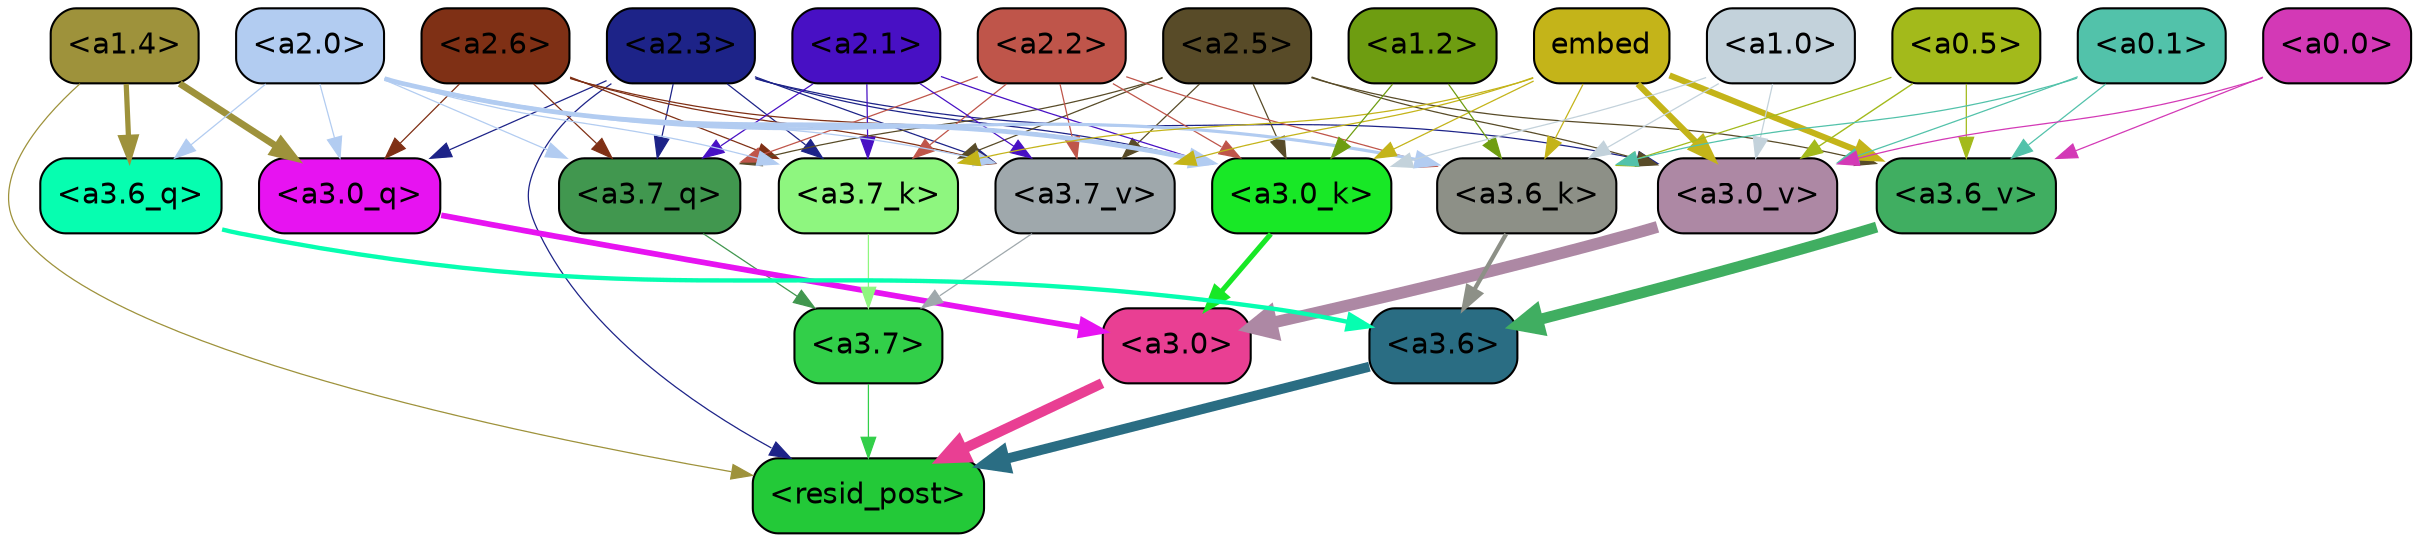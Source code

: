 strict digraph "" {
	graph [bgcolor=transparent,
		layout=dot,
		overlap=false,
		splines=true
	];
	"<a3.7>"	[color=black,
		fillcolor="#32cf49",
		fontname=Helvetica,
		shape=box,
		style="filled, rounded"];
	"<resid_post>"	[color=black,
		fillcolor="#23c938",
		fontname=Helvetica,
		shape=box,
		style="filled, rounded"];
	"<a3.7>" -> "<resid_post>"	[color="#32cf49",
		penwidth=0.6];
	"<a3.6>"	[color=black,
		fillcolor="#2a6d83",
		fontname=Helvetica,
		shape=box,
		style="filled, rounded"];
	"<a3.6>" -> "<resid_post>"	[color="#2a6d83",
		penwidth=4.753257989883423];
	"<a3.0>"	[color=black,
		fillcolor="#e93f93",
		fontname=Helvetica,
		shape=box,
		style="filled, rounded"];
	"<a3.0>" -> "<resid_post>"	[color="#e93f93",
		penwidth=4.90053927898407];
	"<a2.3>"	[color=black,
		fillcolor="#1d2388",
		fontname=Helvetica,
		shape=box,
		style="filled, rounded"];
	"<a2.3>" -> "<resid_post>"	[color="#1d2388",
		penwidth=0.6];
	"<a3.7_q>"	[color=black,
		fillcolor="#41974f",
		fontname=Helvetica,
		shape=box,
		style="filled, rounded"];
	"<a2.3>" -> "<a3.7_q>"	[color="#1d2388",
		penwidth=0.6];
	"<a3.0_q>"	[color=black,
		fillcolor="#e713f1",
		fontname=Helvetica,
		shape=box,
		style="filled, rounded"];
	"<a2.3>" -> "<a3.0_q>"	[color="#1d2388",
		penwidth=0.6];
	"<a3.7_k>"	[color=black,
		fillcolor="#8ef67f",
		fontname=Helvetica,
		shape=box,
		style="filled, rounded"];
	"<a2.3>" -> "<a3.7_k>"	[color="#1d2388",
		penwidth=0.6];
	"<a3.0_k>"	[color=black,
		fillcolor="#18e826",
		fontname=Helvetica,
		shape=box,
		style="filled, rounded"];
	"<a2.3>" -> "<a3.0_k>"	[color="#1d2388",
		penwidth=0.6];
	"<a3.7_v>"	[color=black,
		fillcolor="#9fa8ac",
		fontname=Helvetica,
		shape=box,
		style="filled, rounded"];
	"<a2.3>" -> "<a3.7_v>"	[color="#1d2388",
		penwidth=0.6];
	"<a3.0_v>"	[color=black,
		fillcolor="#ad88a4",
		fontname=Helvetica,
		shape=box,
		style="filled, rounded"];
	"<a2.3>" -> "<a3.0_v>"	[color="#1d2388",
		penwidth=0.6];
	"<a1.4>"	[color=black,
		fillcolor="#9e923b",
		fontname=Helvetica,
		shape=box,
		style="filled, rounded"];
	"<a1.4>" -> "<resid_post>"	[color="#9e923b",
		penwidth=0.6];
	"<a3.6_q>"	[color=black,
		fillcolor="#06feb0",
		fontname=Helvetica,
		shape=box,
		style="filled, rounded"];
	"<a1.4>" -> "<a3.6_q>"	[color="#9e923b",
		penwidth=2.5149343013763428];
	"<a1.4>" -> "<a3.0_q>"	[color="#9e923b",
		penwidth=3.2760138511657715];
	"<a3.7_q>" -> "<a3.7>"	[color="#41974f",
		penwidth=0.6];
	"<a3.6_q>" -> "<a3.6>"	[color="#06feb0",
		penwidth=2.091020345687866];
	"<a3.0_q>" -> "<a3.0>"	[color="#e713f1",
		penwidth=2.7421876192092896];
	"<a3.7_k>" -> "<a3.7>"	[color="#8ef67f",
		penwidth=0.6];
	"<a3.6_k>"	[color=black,
		fillcolor="#8d9087",
		fontname=Helvetica,
		shape=box,
		style="filled, rounded"];
	"<a3.6_k>" -> "<a3.6>"	[color="#8d9087",
		penwidth=2.048597991466522];
	"<a3.0_k>" -> "<a3.0>"	[color="#18e826",
		penwidth=2.476402521133423];
	"<a3.7_v>" -> "<a3.7>"	[color="#9fa8ac",
		penwidth=0.6];
	"<a3.6_v>"	[color=black,
		fillcolor="#40ae61",
		fontname=Helvetica,
		shape=box,
		style="filled, rounded"];
	"<a3.6_v>" -> "<a3.6>"	[color="#40ae61",
		penwidth=5.2550448179244995];
	"<a3.0_v>" -> "<a3.0>"	[color="#ad88a4",
		penwidth=5.652270674705505];
	"<a2.6>"	[color=black,
		fillcolor="#7f3015",
		fontname=Helvetica,
		shape=box,
		style="filled, rounded"];
	"<a2.6>" -> "<a3.7_q>"	[color="#7f3015",
		penwidth=0.6];
	"<a2.6>" -> "<a3.0_q>"	[color="#7f3015",
		penwidth=0.6];
	"<a2.6>" -> "<a3.7_k>"	[color="#7f3015",
		penwidth=0.6];
	"<a2.6>" -> "<a3.0_k>"	[color="#7f3015",
		penwidth=0.6];
	"<a2.6>" -> "<a3.7_v>"	[color="#7f3015",
		penwidth=0.6];
	"<a2.5>"	[color=black,
		fillcolor="#584b28",
		fontname=Helvetica,
		shape=box,
		style="filled, rounded"];
	"<a2.5>" -> "<a3.7_q>"	[color="#584b28",
		penwidth=0.6];
	"<a2.5>" -> "<a3.7_k>"	[color="#584b28",
		penwidth=0.6];
	"<a2.5>" -> "<a3.0_k>"	[color="#584b28",
		penwidth=0.6];
	"<a2.5>" -> "<a3.7_v>"	[color="#584b28",
		penwidth=0.6];
	"<a2.5>" -> "<a3.6_v>"	[color="#584b28",
		penwidth=0.6];
	"<a2.5>" -> "<a3.0_v>"	[color="#584b28",
		penwidth=0.6];
	"<a2.2>"	[color=black,
		fillcolor="#bf554a",
		fontname=Helvetica,
		shape=box,
		style="filled, rounded"];
	"<a2.2>" -> "<a3.7_q>"	[color="#bf554a",
		penwidth=0.6];
	"<a2.2>" -> "<a3.7_k>"	[color="#bf554a",
		penwidth=0.6];
	"<a2.2>" -> "<a3.6_k>"	[color="#bf554a",
		penwidth=0.6];
	"<a2.2>" -> "<a3.0_k>"	[color="#bf554a",
		penwidth=0.6];
	"<a2.2>" -> "<a3.7_v>"	[color="#bf554a",
		penwidth=0.6];
	"<a2.1>"	[color=black,
		fillcolor="#4810c4",
		fontname=Helvetica,
		shape=box,
		style="filled, rounded"];
	"<a2.1>" -> "<a3.7_q>"	[color="#4810c4",
		penwidth=0.6];
	"<a2.1>" -> "<a3.7_k>"	[color="#4810c4",
		penwidth=0.6];
	"<a2.1>" -> "<a3.0_k>"	[color="#4810c4",
		penwidth=0.6];
	"<a2.1>" -> "<a3.7_v>"	[color="#4810c4",
		penwidth=0.6];
	"<a2.0>"	[color=black,
		fillcolor="#b2ccf1",
		fontname=Helvetica,
		shape=box,
		style="filled, rounded"];
	"<a2.0>" -> "<a3.7_q>"	[color="#b2ccf1",
		penwidth=0.6];
	"<a2.0>" -> "<a3.6_q>"	[color="#b2ccf1",
		penwidth=0.6];
	"<a2.0>" -> "<a3.0_q>"	[color="#b2ccf1",
		penwidth=0.6];
	"<a2.0>" -> "<a3.7_k>"	[color="#b2ccf1",
		penwidth=0.6];
	"<a2.0>" -> "<a3.6_k>"	[color="#b2ccf1",
		penwidth=1.5290023684501648];
	"<a2.0>" -> "<a3.0_k>"	[color="#b2ccf1",
		penwidth=2.2635570764541626];
	"<a2.0>" -> "<a3.7_v>"	[color="#b2ccf1",
		penwidth=0.6];
	embed	[color=black,
		fillcolor="#c4b419",
		fontname=Helvetica,
		shape=box,
		style="filled, rounded"];
	embed -> "<a3.7_k>"	[color="#c4b419",
		penwidth=0.6];
	embed -> "<a3.6_k>"	[color="#c4b419",
		penwidth=0.6];
	embed -> "<a3.0_k>"	[color="#c4b419",
		penwidth=0.6];
	embed -> "<a3.7_v>"	[color="#c4b419",
		penwidth=0.6];
	embed -> "<a3.6_v>"	[color="#c4b419",
		penwidth=2.9556376338005066];
	embed -> "<a3.0_v>"	[color="#c4b419",
		penwidth=2.972973108291626];
	"<a1.2>"	[color=black,
		fillcolor="#6e9d11",
		fontname=Helvetica,
		shape=box,
		style="filled, rounded"];
	"<a1.2>" -> "<a3.6_k>"	[color="#6e9d11",
		penwidth=0.6];
	"<a1.2>" -> "<a3.0_k>"	[color="#6e9d11",
		penwidth=0.6];
	"<a1.0>"	[color=black,
		fillcolor="#c3d2db",
		fontname=Helvetica,
		shape=box,
		style="filled, rounded"];
	"<a1.0>" -> "<a3.6_k>"	[color="#c3d2db",
		penwidth=0.6];
	"<a1.0>" -> "<a3.0_k>"	[color="#c3d2db",
		penwidth=0.6];
	"<a1.0>" -> "<a3.0_v>"	[color="#c3d2db",
		penwidth=0.6];
	"<a0.5>"	[color=black,
		fillcolor="#a3ba1b",
		fontname=Helvetica,
		shape=box,
		style="filled, rounded"];
	"<a0.5>" -> "<a3.6_k>"	[color="#a3ba1b",
		penwidth=0.6];
	"<a0.5>" -> "<a3.6_v>"	[color="#a3ba1b",
		penwidth=0.6];
	"<a0.5>" -> "<a3.0_v>"	[color="#a3ba1b",
		penwidth=0.6790935099124908];
	"<a0.1>"	[color=black,
		fillcolor="#52c2aa",
		fontname=Helvetica,
		shape=box,
		style="filled, rounded"];
	"<a0.1>" -> "<a3.6_k>"	[color="#52c2aa",
		penwidth=0.6];
	"<a0.1>" -> "<a3.6_v>"	[color="#52c2aa",
		penwidth=0.6];
	"<a0.1>" -> "<a3.0_v>"	[color="#52c2aa",
		penwidth=0.6];
	"<a0.0>"	[color=black,
		fillcolor="#d339b6",
		fontname=Helvetica,
		shape=box,
		style="filled, rounded"];
	"<a0.0>" -> "<a3.6_v>"	[color="#d339b6",
		penwidth=0.6];
	"<a0.0>" -> "<a3.0_v>"	[color="#d339b6",
		penwidth=0.6];
}
